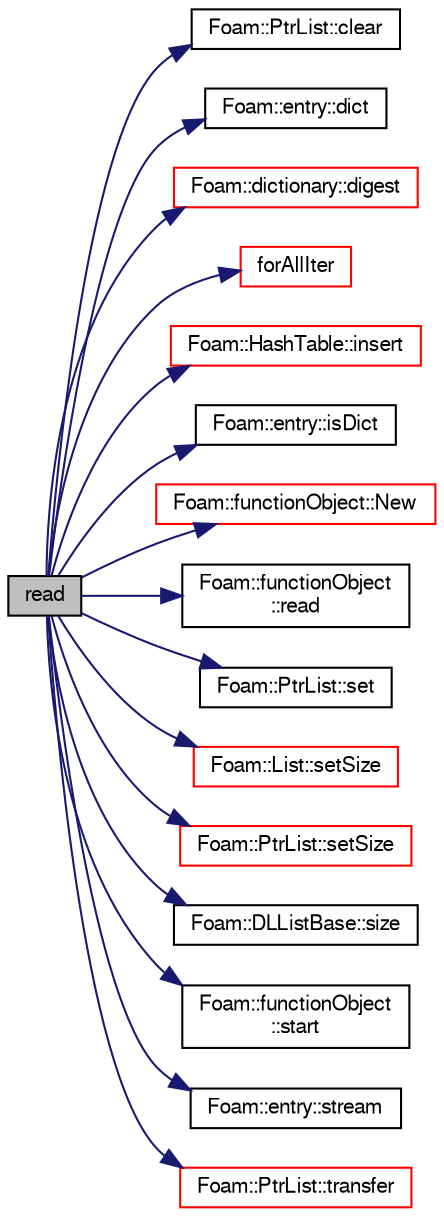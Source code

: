 digraph "read"
{
  bgcolor="transparent";
  edge [fontname="FreeSans",fontsize="10",labelfontname="FreeSans",labelfontsize="10"];
  node [fontname="FreeSans",fontsize="10",shape=record];
  rankdir="LR";
  Node1 [label="read",height=0.2,width=0.4,color="black", fillcolor="grey75", style="filled" fontcolor="black"];
  Node1 -> Node2 [color="midnightblue",fontsize="10",style="solid",fontname="FreeSans"];
  Node2 [label="Foam::PtrList::clear",height=0.2,width=0.4,color="black",URL="$a01975.html#ac8bb3912a3ce86b15842e79d0b421204",tooltip="Clear the PtrList, i.e. set size to zero deleting all the. "];
  Node1 -> Node3 [color="midnightblue",fontsize="10",style="solid",fontname="FreeSans"];
  Node3 [label="Foam::entry::dict",height=0.2,width=0.4,color="black",URL="$a00638.html#abd246c36ef3a3776f7d6e517dc9621af",tooltip="Return dictionary if this entry is a dictionary. "];
  Node1 -> Node4 [color="midnightblue",fontsize="10",style="solid",fontname="FreeSans"];
  Node4 [label="Foam::dictionary::digest",height=0.2,width=0.4,color="red",URL="$a00502.html#a27114ed479972bf0ceadcb1cc99992e9",tooltip="Return the SHA1 digest of the dictionary contents. "];
  Node1 -> Node5 [color="midnightblue",fontsize="10",style="solid",fontname="FreeSans"];
  Node5 [label="forAllIter",height=0.2,width=0.4,color="red",URL="$a02884.html#af074f600e5c037f7e886a0045880c353"];
  Node1 -> Node6 [color="midnightblue",fontsize="10",style="solid",fontname="FreeSans"];
  Node6 [label="Foam::HashTable::insert",height=0.2,width=0.4,color="red",URL="$a00959.html#a5eee1e0e199ad59b9cb3916cd42156e0",tooltip="Insert a new hashedEntry. "];
  Node1 -> Node7 [color="midnightblue",fontsize="10",style="solid",fontname="FreeSans"];
  Node7 [label="Foam::entry::isDict",height=0.2,width=0.4,color="black",URL="$a00638.html#aabe4453aa5aff1bb53c34ceda451eac7",tooltip="Return true if this entry is a dictionary. "];
  Node1 -> Node8 [color="midnightblue",fontsize="10",style="solid",fontname="FreeSans"];
  Node8 [label="Foam::functionObject::New",height=0.2,width=0.4,color="red",URL="$a00842.html#ad536b480d59e19dd964044926f3327e8",tooltip="Select from dictionary, based on its &quot;type&quot; entry. "];
  Node1 -> Node9 [color="midnightblue",fontsize="10",style="solid",fontname="FreeSans"];
  Node9 [label="Foam::functionObject\l::read",height=0.2,width=0.4,color="black",URL="$a00842.html#a1454f262ac97bfbe601010b6a53f956a",tooltip="Read and set the function object if its data have changed. "];
  Node1 -> Node10 [color="midnightblue",fontsize="10",style="solid",fontname="FreeSans"];
  Node10 [label="Foam::PtrList::set",height=0.2,width=0.4,color="black",URL="$a01975.html#affa9210cfaa91a145f3a9618d4ef3baf",tooltip="Is element set. "];
  Node1 -> Node11 [color="midnightblue",fontsize="10",style="solid",fontname="FreeSans"];
  Node11 [label="Foam::List::setSize",height=0.2,width=0.4,color="red",URL="$a01325.html#aedb985ffeaf1bdbfeccc2a8730405703",tooltip="Reset size of List. "];
  Node1 -> Node12 [color="midnightblue",fontsize="10",style="solid",fontname="FreeSans"];
  Node12 [label="Foam::PtrList::setSize",height=0.2,width=0.4,color="red",URL="$a01975.html#aedb985ffeaf1bdbfeccc2a8730405703",tooltip="Reset size of PtrList. If extending the PtrList, new entries are. "];
  Node1 -> Node13 [color="midnightblue",fontsize="10",style="solid",fontname="FreeSans"];
  Node13 [label="Foam::DLListBase::size",height=0.2,width=0.4,color="black",URL="$a00551.html#a723361dc2020160f5492e8fe2d09fa44",tooltip="Return number of elements in list. "];
  Node1 -> Node14 [color="midnightblue",fontsize="10",style="solid",fontname="FreeSans"];
  Node14 [label="Foam::functionObject\l::start",height=0.2,width=0.4,color="black",URL="$a00842.html#ad64c54ab3191981b2443c47007f38516",tooltip="Called at the start of the time-loop. "];
  Node1 -> Node15 [color="midnightblue",fontsize="10",style="solid",fontname="FreeSans"];
  Node15 [label="Foam::entry::stream",height=0.2,width=0.4,color="black",URL="$a00638.html#a3af18be98df6d673e0a40a4e38c350d1",tooltip="Return token stream if this entry is a primitive entry. "];
  Node1 -> Node16 [color="midnightblue",fontsize="10",style="solid",fontname="FreeSans"];
  Node16 [label="Foam::PtrList::transfer",height=0.2,width=0.4,color="red",URL="$a01975.html#ae4acac23c93b50dec8d699ac30e8d996",tooltip="Transfer the contents of the argument PtrList into this PtrList. "];
}
